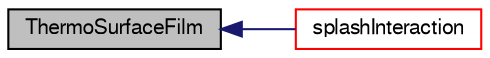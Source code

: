 digraph "ThermoSurfaceFilm"
{
  bgcolor="transparent";
  edge [fontname="FreeSans",fontsize="10",labelfontname="FreeSans",labelfontsize="10"];
  node [fontname="FreeSans",fontsize="10",shape=record];
  rankdir="LR";
  Node3 [label="ThermoSurfaceFilm",height=0.2,width=0.4,color="black", fillcolor="grey75", style="filled", fontcolor="black"];
  Node3 -> Node4 [dir="back",color="midnightblue",fontsize="10",style="solid",fontname="FreeSans"];
  Node4 [label="splashInteraction",height=0.2,width=0.4,color="red",URL="$a24374.html#a65079c6267ec7d21f7965e02a262d2d6",tooltip="Bai parcel splash interaction model. "];
}
